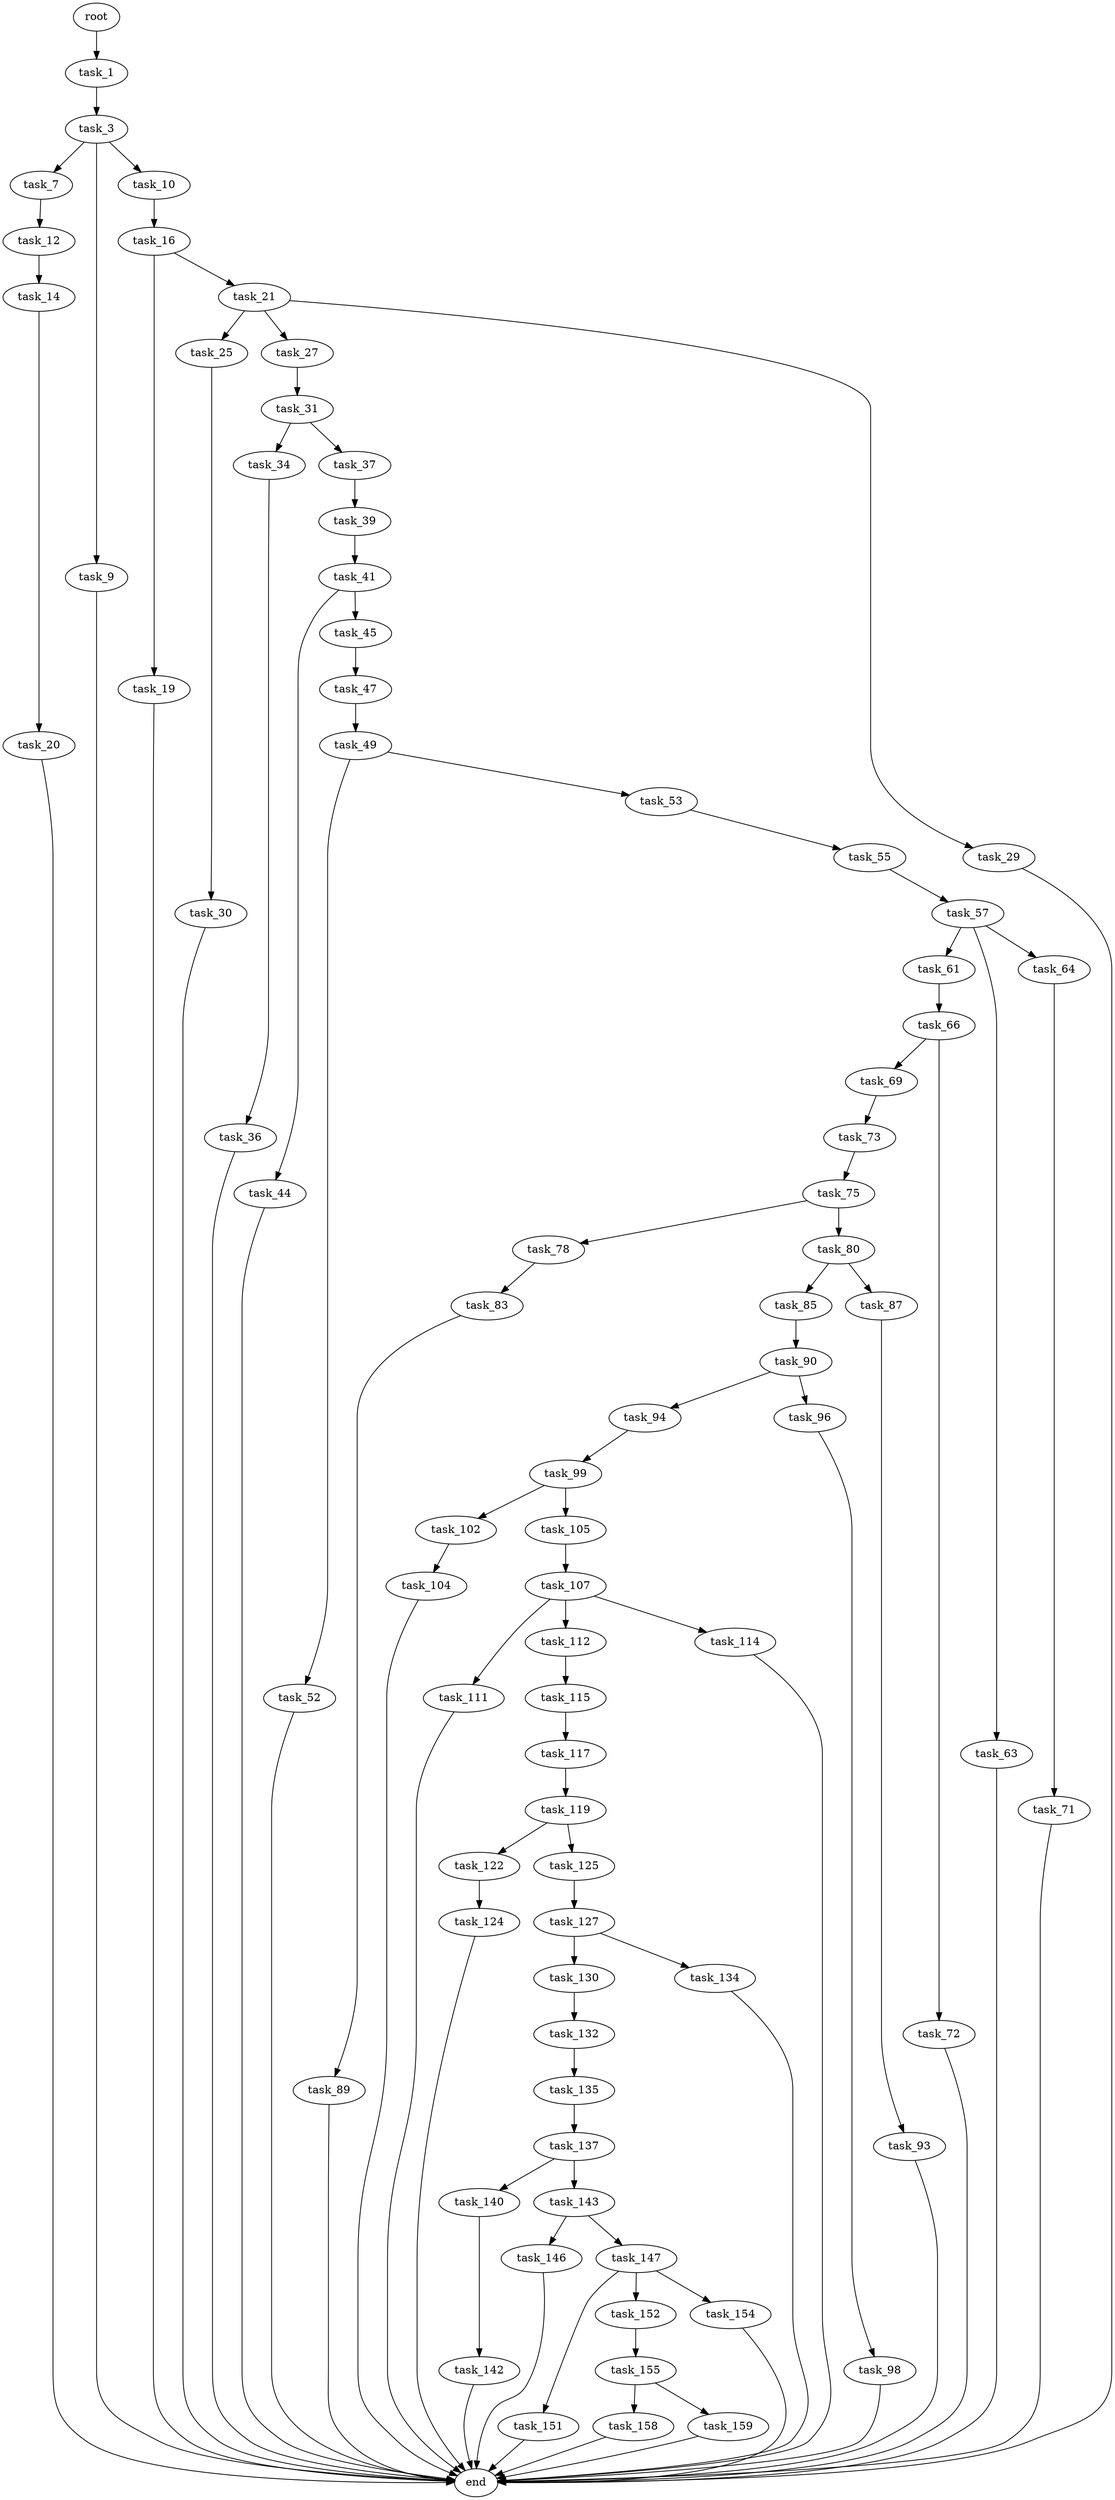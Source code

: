 digraph G {
  root [size="0.000000"];
  task_1 [size="10963339777.000000"];
  task_3 [size="5510064445.000000"];
  task_7 [size="458057170543.000000"];
  task_9 [size="18495318727.000000"];
  task_10 [size="21530991472.000000"];
  task_12 [size="10784137111.000000"];
  end [size="0.000000"];
  task_16 [size="32628073850.000000"];
  task_14 [size="13336218141.000000"];
  task_20 [size="4521131532.000000"];
  task_19 [size="148979191250.000000"];
  task_21 [size="16340466325.000000"];
  task_25 [size="246004564722.000000"];
  task_27 [size="869982114196.000000"];
  task_29 [size="99893295370.000000"];
  task_30 [size="283251785057.000000"];
  task_31 [size="68719476736.000000"];
  task_34 [size="13563033222.000000"];
  task_37 [size="205864275997.000000"];
  task_36 [size="134217728000.000000"];
  task_39 [size="37571172310.000000"];
  task_41 [size="28991029248.000000"];
  task_44 [size="205686529548.000000"];
  task_45 [size="8589934592.000000"];
  task_47 [size="14704451668.000000"];
  task_49 [size="10234900740.000000"];
  task_52 [size="18870363045.000000"];
  task_53 [size="8589934592.000000"];
  task_55 [size="3418661513.000000"];
  task_57 [size="270182094832.000000"];
  task_61 [size="2523063535.000000"];
  task_63 [size="37218102812.000000"];
  task_64 [size="138185944364.000000"];
  task_66 [size="50773315008.000000"];
  task_71 [size="624147873134.000000"];
  task_69 [size="1530841821.000000"];
  task_72 [size="1420147030.000000"];
  task_73 [size="16699082457.000000"];
  task_75 [size="21979614788.000000"];
  task_78 [size="12672939936.000000"];
  task_80 [size="18382527274.000000"];
  task_83 [size="64938483345.000000"];
  task_85 [size="134217728000.000000"];
  task_87 [size="134217728000.000000"];
  task_89 [size="192051507621.000000"];
  task_90 [size="782757789696.000000"];
  task_93 [size="142804790040.000000"];
  task_94 [size="28991029248.000000"];
  task_96 [size="16664225666.000000"];
  task_99 [size="28991029248.000000"];
  task_98 [size="549755813888.000000"];
  task_102 [size="658675318950.000000"];
  task_105 [size="368293445632.000000"];
  task_104 [size="308807145789.000000"];
  task_107 [size="231928233984.000000"];
  task_111 [size="2114064036.000000"];
  task_112 [size="15719919999.000000"];
  task_114 [size="314389335534.000000"];
  task_115 [size="368293445632.000000"];
  task_117 [size="181351884254.000000"];
  task_119 [size="8079183856.000000"];
  task_122 [size="471062631780.000000"];
  task_125 [size="19006510453.000000"];
  task_124 [size="159152735211.000000"];
  task_127 [size="231928233984.000000"];
  task_130 [size="31327828746.000000"];
  task_134 [size="30693496589.000000"];
  task_132 [size="3799385203.000000"];
  task_135 [size="192947098620.000000"];
  task_137 [size="10228594464.000000"];
  task_140 [size="152650734624.000000"];
  task_143 [size="15805436498.000000"];
  task_142 [size="27181466374.000000"];
  task_146 [size="782757789696.000000"];
  task_147 [size="1139149880.000000"];
  task_151 [size="1722202559.000000"];
  task_152 [size="231928233984.000000"];
  task_154 [size="769406596535.000000"];
  task_155 [size="1040237108374.000000"];
  task_158 [size="36037074403.000000"];
  task_159 [size="11429996512.000000"];

  root -> task_1 [size="1.000000"];
  task_1 -> task_3 [size="411041792.000000"];
  task_3 -> task_7 [size="209715200.000000"];
  task_3 -> task_9 [size="209715200.000000"];
  task_3 -> task_10 [size="209715200.000000"];
  task_7 -> task_12 [size="838860800.000000"];
  task_9 -> end [size="1.000000"];
  task_10 -> task_16 [size="75497472.000000"];
  task_12 -> task_14 [size="301989888.000000"];
  task_16 -> task_19 [size="838860800.000000"];
  task_16 -> task_21 [size="838860800.000000"];
  task_14 -> task_20 [size="679477248.000000"];
  task_20 -> end [size="1.000000"];
  task_19 -> end [size="1.000000"];
  task_21 -> task_25 [size="838860800.000000"];
  task_21 -> task_27 [size="838860800.000000"];
  task_21 -> task_29 [size="838860800.000000"];
  task_25 -> task_30 [size="209715200.000000"];
  task_27 -> task_31 [size="536870912.000000"];
  task_29 -> end [size="1.000000"];
  task_30 -> end [size="1.000000"];
  task_31 -> task_34 [size="134217728.000000"];
  task_31 -> task_37 [size="134217728.000000"];
  task_34 -> task_36 [size="536870912.000000"];
  task_37 -> task_39 [size="301989888.000000"];
  task_36 -> end [size="1.000000"];
  task_39 -> task_41 [size="75497472.000000"];
  task_41 -> task_44 [size="75497472.000000"];
  task_41 -> task_45 [size="75497472.000000"];
  task_44 -> end [size="1.000000"];
  task_45 -> task_47 [size="33554432.000000"];
  task_47 -> task_49 [size="536870912.000000"];
  task_49 -> task_52 [size="301989888.000000"];
  task_49 -> task_53 [size="301989888.000000"];
  task_52 -> end [size="1.000000"];
  task_53 -> task_55 [size="33554432.000000"];
  task_55 -> task_57 [size="134217728.000000"];
  task_57 -> task_61 [size="536870912.000000"];
  task_57 -> task_63 [size="536870912.000000"];
  task_57 -> task_64 [size="536870912.000000"];
  task_61 -> task_66 [size="209715200.000000"];
  task_63 -> end [size="1.000000"];
  task_64 -> task_71 [size="536870912.000000"];
  task_66 -> task_69 [size="75497472.000000"];
  task_66 -> task_72 [size="75497472.000000"];
  task_71 -> end [size="1.000000"];
  task_69 -> task_73 [size="33554432.000000"];
  task_72 -> end [size="1.000000"];
  task_73 -> task_75 [size="301989888.000000"];
  task_75 -> task_78 [size="838860800.000000"];
  task_75 -> task_80 [size="838860800.000000"];
  task_78 -> task_83 [size="209715200.000000"];
  task_80 -> task_85 [size="411041792.000000"];
  task_80 -> task_87 [size="411041792.000000"];
  task_83 -> task_89 [size="75497472.000000"];
  task_85 -> task_90 [size="209715200.000000"];
  task_87 -> task_93 [size="209715200.000000"];
  task_89 -> end [size="1.000000"];
  task_90 -> task_94 [size="679477248.000000"];
  task_90 -> task_96 [size="679477248.000000"];
  task_93 -> end [size="1.000000"];
  task_94 -> task_99 [size="75497472.000000"];
  task_96 -> task_98 [size="838860800.000000"];
  task_99 -> task_102 [size="75497472.000000"];
  task_99 -> task_105 [size="75497472.000000"];
  task_98 -> end [size="1.000000"];
  task_102 -> task_104 [size="411041792.000000"];
  task_105 -> task_107 [size="411041792.000000"];
  task_104 -> end [size="1.000000"];
  task_107 -> task_111 [size="301989888.000000"];
  task_107 -> task_112 [size="301989888.000000"];
  task_107 -> task_114 [size="301989888.000000"];
  task_111 -> end [size="1.000000"];
  task_112 -> task_115 [size="301989888.000000"];
  task_114 -> end [size="1.000000"];
  task_115 -> task_117 [size="411041792.000000"];
  task_117 -> task_119 [size="679477248.000000"];
  task_119 -> task_122 [size="411041792.000000"];
  task_119 -> task_125 [size="411041792.000000"];
  task_122 -> task_124 [size="536870912.000000"];
  task_125 -> task_127 [size="838860800.000000"];
  task_124 -> end [size="1.000000"];
  task_127 -> task_130 [size="301989888.000000"];
  task_127 -> task_134 [size="301989888.000000"];
  task_130 -> task_132 [size="536870912.000000"];
  task_134 -> end [size="1.000000"];
  task_132 -> task_135 [size="411041792.000000"];
  task_135 -> task_137 [size="134217728.000000"];
  task_137 -> task_140 [size="301989888.000000"];
  task_137 -> task_143 [size="301989888.000000"];
  task_140 -> task_142 [size="134217728.000000"];
  task_143 -> task_146 [size="33554432.000000"];
  task_143 -> task_147 [size="33554432.000000"];
  task_142 -> end [size="1.000000"];
  task_146 -> end [size="1.000000"];
  task_147 -> task_151 [size="134217728.000000"];
  task_147 -> task_152 [size="134217728.000000"];
  task_147 -> task_154 [size="134217728.000000"];
  task_151 -> end [size="1.000000"];
  task_152 -> task_155 [size="301989888.000000"];
  task_154 -> end [size="1.000000"];
  task_155 -> task_158 [size="838860800.000000"];
  task_155 -> task_159 [size="838860800.000000"];
  task_158 -> end [size="1.000000"];
  task_159 -> end [size="1.000000"];
}
